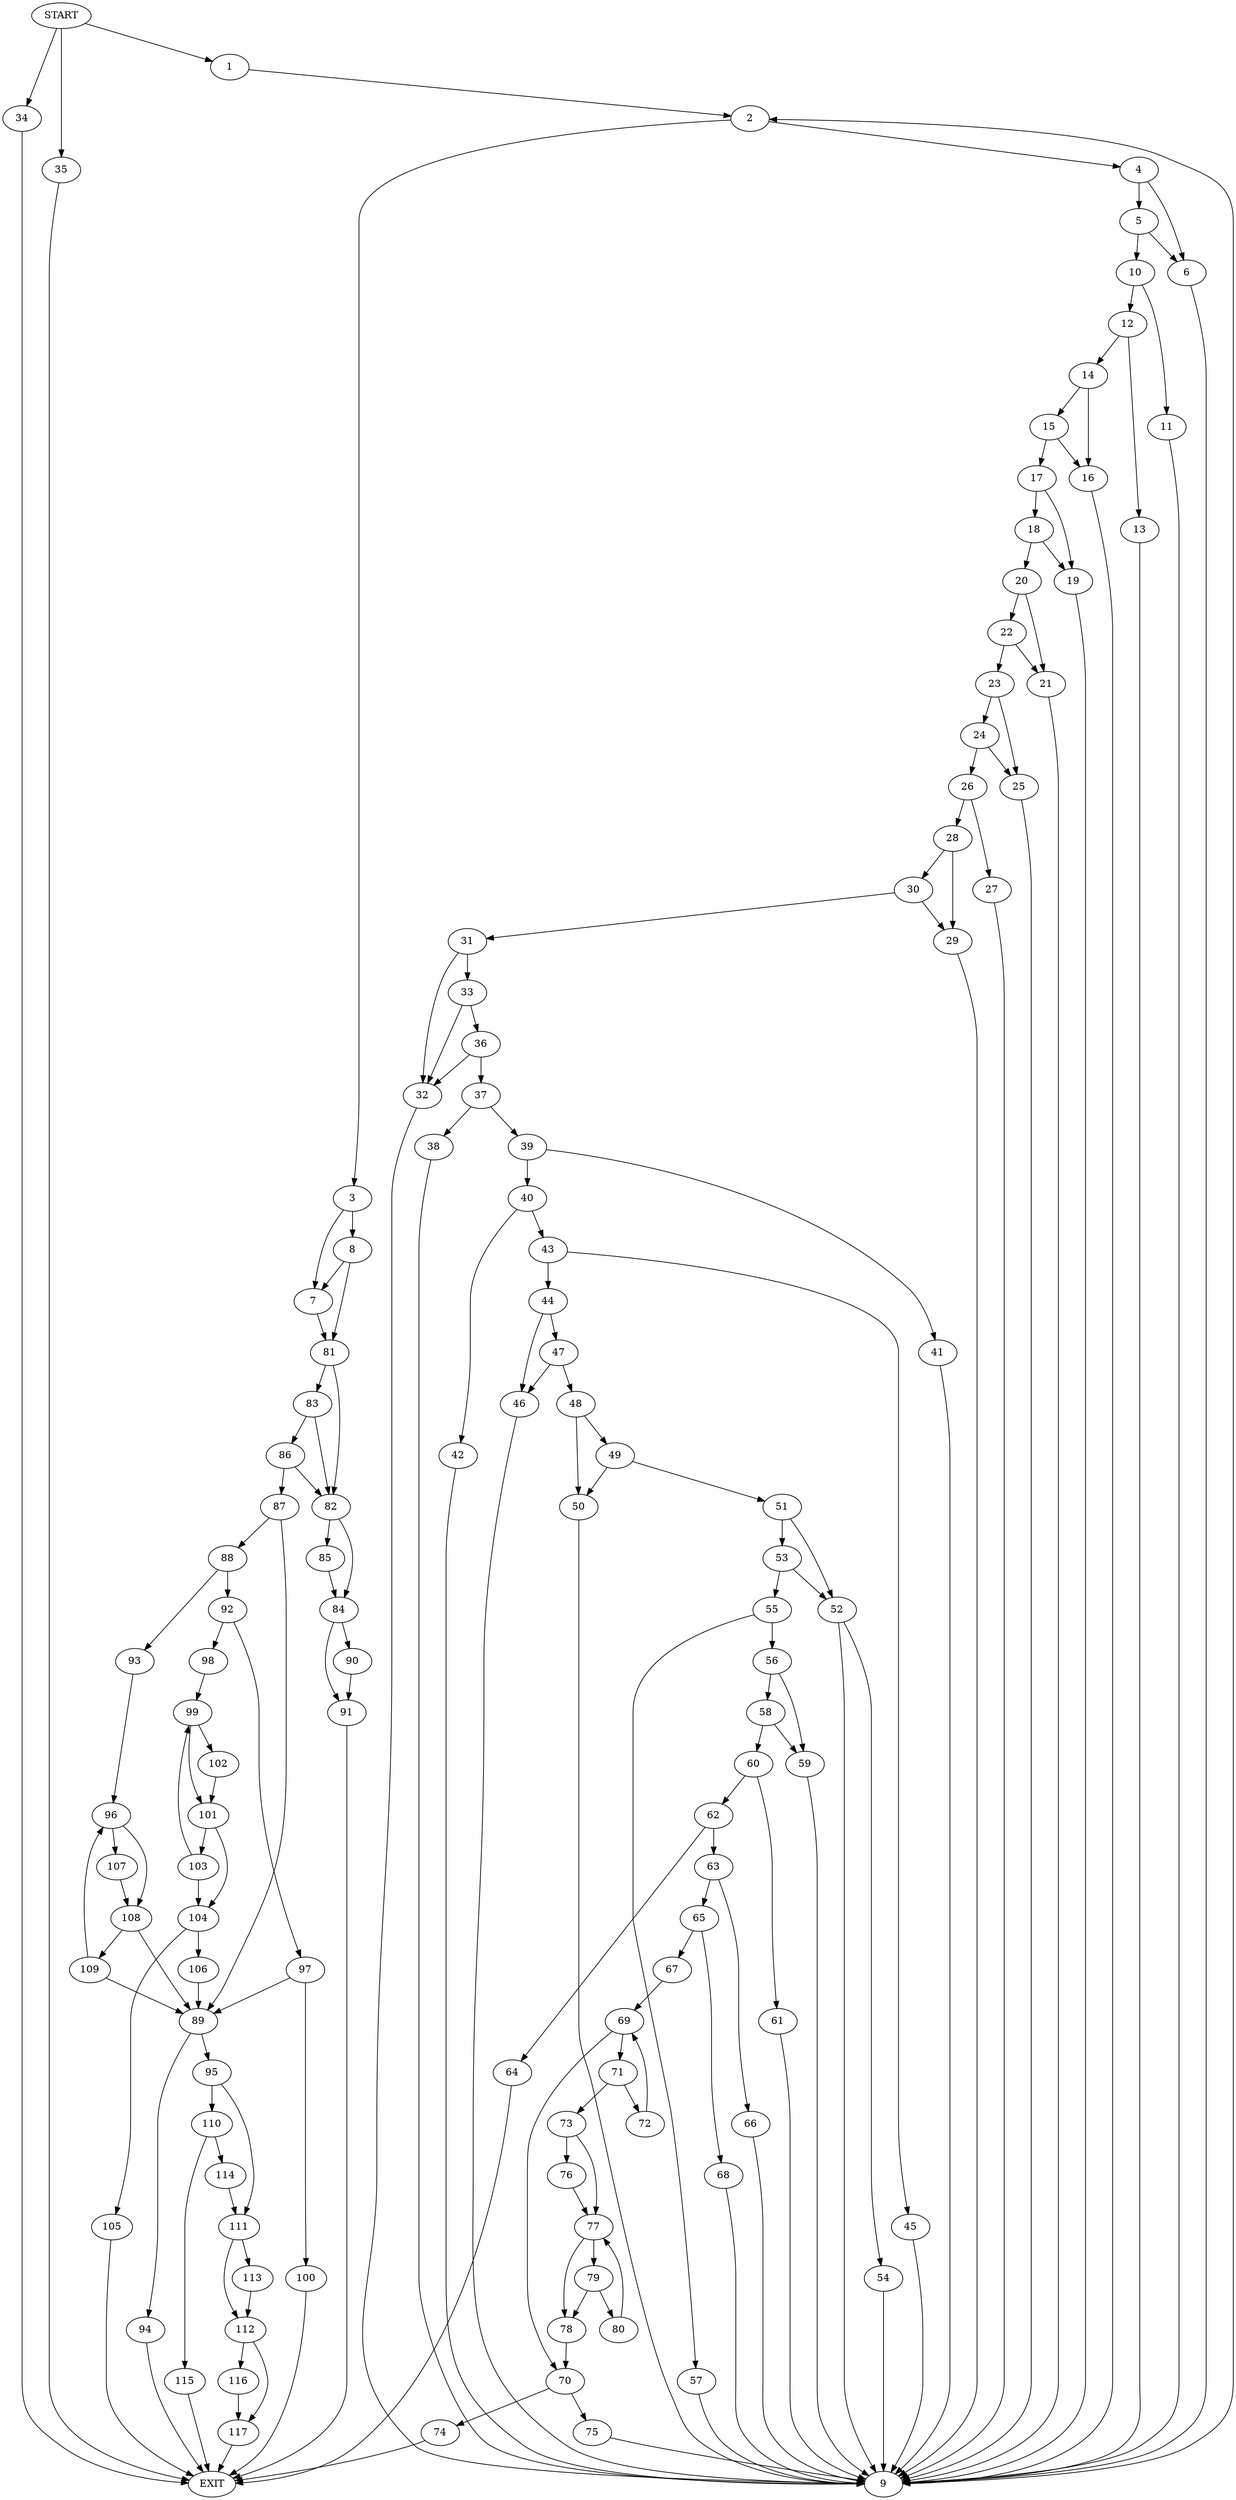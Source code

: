digraph {
0 [label="START"]
118 [label="EXIT"]
0 -> 1
1 -> 2
2 -> 3
2 -> 4
4 -> 5
4 -> 6
3 -> 7
3 -> 8
6 -> 9
5 -> 10
5 -> 6
10 -> 11
10 -> 12
9 -> 2
12 -> 13
12 -> 14
11 -> 9
14 -> 15
14 -> 16
13 -> 9
16 -> 9
15 -> 17
15 -> 16
17 -> 18
17 -> 19
19 -> 9
18 -> 19
18 -> 20
20 -> 21
20 -> 22
21 -> 9
22 -> 21
22 -> 23
23 -> 24
23 -> 25
25 -> 9
24 -> 25
24 -> 26
26 -> 27
26 -> 28
27 -> 9
28 -> 29
28 -> 30
30 -> 31
30 -> 29
29 -> 9
31 -> 32
31 -> 33
0 -> 34
34 -> 118
0 -> 35
35 -> 118
32 -> 9
33 -> 32
33 -> 36
36 -> 37
36 -> 32
37 -> 38
37 -> 39
38 -> 9
39 -> 40
39 -> 41
41 -> 9
40 -> 42
40 -> 43
42 -> 9
43 -> 44
43 -> 45
44 -> 46
44 -> 47
45 -> 9
46 -> 9
47 -> 46
47 -> 48
48 -> 49
48 -> 50
49 -> 51
49 -> 50
50 -> 9
51 -> 52
51 -> 53
52 -> 54
52 -> 9
53 -> 52
53 -> 55
55 -> 56
55 -> 57
54 -> 9
57 -> 9
56 -> 58
56 -> 59
59 -> 9
58 -> 60
58 -> 59
60 -> 61
60 -> 62
62 -> 63
62 -> 64
61 -> 9
64 -> 118
63 -> 65
63 -> 66
66 -> 9
65 -> 67
65 -> 68
67 -> 69
68 -> 9
69 -> 70
69 -> 71
71 -> 72
71 -> 73
70 -> 74
70 -> 75
72 -> 69
73 -> 76
73 -> 77
76 -> 77
77 -> 78
77 -> 79
79 -> 78
79 -> 80
78 -> 70
80 -> 77
75 -> 9
74 -> 118
8 -> 81
8 -> 7
7 -> 81
81 -> 82
81 -> 83
82 -> 84
82 -> 85
83 -> 82
83 -> 86
86 -> 82
86 -> 87
87 -> 88
87 -> 89
84 -> 90
84 -> 91
85 -> 84
90 -> 91
91 -> 118
88 -> 92
88 -> 93
89 -> 94
89 -> 95
93 -> 96
92 -> 97
92 -> 98
98 -> 99
97 -> 100
97 -> 89
100 -> 118
99 -> 101
99 -> 102
101 -> 103
101 -> 104
102 -> 101
104 -> 105
104 -> 106
103 -> 104
103 -> 99
105 -> 118
106 -> 89
96 -> 107
96 -> 108
107 -> 108
108 -> 109
108 -> 89
109 -> 96
109 -> 89
95 -> 110
95 -> 111
94 -> 118
111 -> 112
111 -> 113
110 -> 114
110 -> 115
114 -> 111
115 -> 118
113 -> 112
112 -> 116
112 -> 117
116 -> 117
117 -> 118
}
